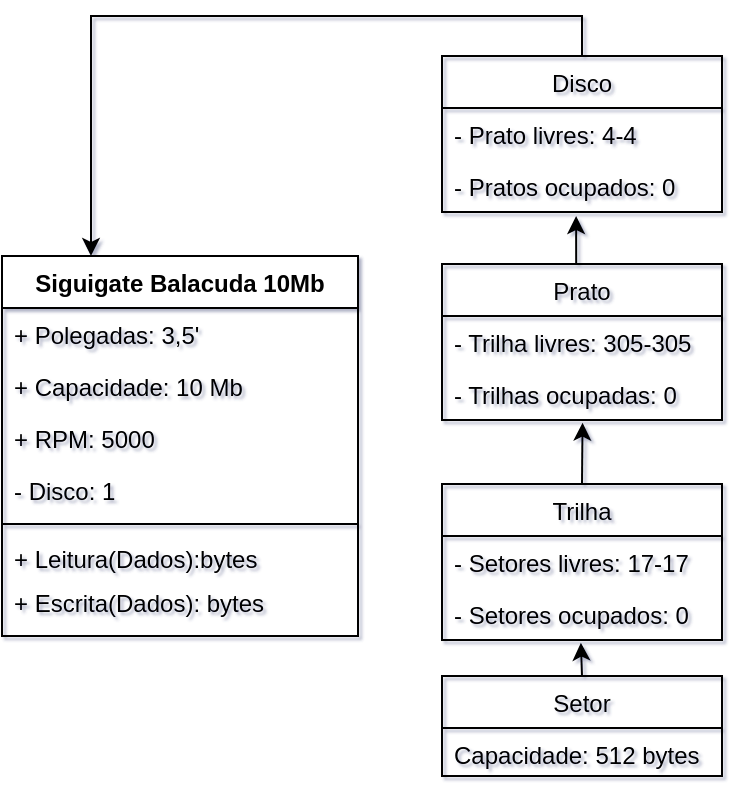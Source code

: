 <mxfile version="20.2.7" type="github">
  <diagram name="Page-1" id="b5b7bab2-c9e2-2cf4-8b2a-24fd1a2a6d21">
    <mxGraphModel dx="723" dy="405" grid="1" gridSize="10" guides="1" tooltips="1" connect="1" arrows="1" fold="1" page="1" pageScale="1" pageWidth="827" pageHeight="1169" math="0" shadow="1">
      <root>
        <mxCell id="0" />
        <mxCell id="1" parent="0" />
        <mxCell id="tznUTwWEu6ILu5F7X-mW-97" style="edgeStyle=orthogonalEdgeStyle;rounded=0;orthogonalLoop=1;jettySize=auto;html=1;exitX=0;exitY=0;exitDx=70;exitDy=32;exitPerimeter=0;entryX=0;entryY=0;entryDx=0;entryDy=32;entryPerimeter=0;" parent="1" edge="1">
          <mxGeometry relative="1" as="geometry">
            <mxPoint x="195" y="932.0" as="sourcePoint" />
            <Array as="points">
              <mxPoint x="215" y="932" />
              <mxPoint x="215" y="970" />
              <mxPoint x="20" y="970" />
              <mxPoint x="20" y="1022" />
            </Array>
          </mxGeometry>
        </mxCell>
        <mxCell id="tznUTwWEu6ILu5F7X-mW-99" style="edgeStyle=orthogonalEdgeStyle;rounded=0;orthogonalLoop=1;jettySize=auto;html=1;exitX=0;exitY=0;exitDx=70;exitDy=32;exitPerimeter=0;entryX=0;entryY=0;entryDx=0;entryDy=32;entryPerimeter=0;" parent="1" edge="1">
          <mxGeometry relative="1" as="geometry">
            <mxPoint x="195" y="1022.0" as="sourcePoint" />
            <Array as="points">
              <mxPoint x="215" y="1022" />
              <mxPoint x="215" y="1060" />
              <mxPoint x="20" y="1060" />
              <mxPoint x="20" y="1112" />
            </Array>
          </mxGeometry>
        </mxCell>
        <mxCell id="tznUTwWEu6ILu5F7X-mW-104" value="Disco" style="swimlane;fontStyle=0;childLayout=stackLayout;horizontal=1;startSize=26;fillColor=none;horizontalStack=0;resizeParent=1;resizeParentMax=0;resizeLast=0;collapsible=1;marginBottom=0;" parent="1" vertex="1">
          <mxGeometry x="240" y="40" width="140" height="78" as="geometry">
            <mxRectangle x="640" y="190" width="70" height="30" as="alternateBounds" />
          </mxGeometry>
        </mxCell>
        <mxCell id="tznUTwWEu6ILu5F7X-mW-105" value="- Prato livres: 4-4" style="text;strokeColor=none;fillColor=none;align=left;verticalAlign=top;spacingLeft=4;spacingRight=4;overflow=hidden;rotatable=0;points=[[0,0.5],[1,0.5]];portConstraint=eastwest;" parent="tznUTwWEu6ILu5F7X-mW-104" vertex="1">
          <mxGeometry y="26" width="140" height="26" as="geometry" />
        </mxCell>
        <mxCell id="tznUTwWEu6ILu5F7X-mW-128" value="- Pratos ocupados: 0" style="text;strokeColor=none;fillColor=none;align=left;verticalAlign=top;spacingLeft=4;spacingRight=4;overflow=hidden;rotatable=0;points=[[0,0.5],[1,0.5]];portConstraint=eastwest;" parent="tznUTwWEu6ILu5F7X-mW-104" vertex="1">
          <mxGeometry y="52" width="140" height="26" as="geometry" />
        </mxCell>
        <mxCell id="tznUTwWEu6ILu5F7X-mW-108" value="Prato" style="swimlane;fontStyle=0;childLayout=stackLayout;horizontal=1;startSize=26;fillColor=none;horizontalStack=0;resizeParent=1;resizeParentMax=0;resizeLast=0;collapsible=1;marginBottom=0;" parent="1" vertex="1">
          <mxGeometry x="240" y="144" width="140" height="78" as="geometry">
            <mxRectangle x="640" y="260" width="70" height="30" as="alternateBounds" />
          </mxGeometry>
        </mxCell>
        <mxCell id="tznUTwWEu6ILu5F7X-mW-109" value="- Trilha livres: 305-305" style="text;strokeColor=none;fillColor=none;align=left;verticalAlign=top;spacingLeft=4;spacingRight=4;overflow=hidden;rotatable=0;points=[[0,0.5],[1,0.5]];portConstraint=eastwest;" parent="tznUTwWEu6ILu5F7X-mW-108" vertex="1">
          <mxGeometry y="26" width="140" height="26" as="geometry" />
        </mxCell>
        <mxCell id="tznUTwWEu6ILu5F7X-mW-127" value="- Trilhas ocupadas: 0" style="text;strokeColor=none;fillColor=none;align=left;verticalAlign=top;spacingLeft=4;spacingRight=4;overflow=hidden;rotatable=0;points=[[0,0.5],[1,0.5]];portConstraint=eastwest;" parent="tznUTwWEu6ILu5F7X-mW-108" vertex="1">
          <mxGeometry y="52" width="140" height="26" as="geometry" />
        </mxCell>
        <mxCell id="tznUTwWEu6ILu5F7X-mW-114" value="Trilha" style="swimlane;fontStyle=0;childLayout=stackLayout;horizontal=1;startSize=26;fillColor=none;horizontalStack=0;resizeParent=1;resizeParentMax=0;resizeLast=0;collapsible=1;marginBottom=0;" parent="1" vertex="1">
          <mxGeometry x="240" y="254" width="140" height="78" as="geometry">
            <mxRectangle x="240" y="254" width="70" height="30" as="alternateBounds" />
          </mxGeometry>
        </mxCell>
        <mxCell id="tznUTwWEu6ILu5F7X-mW-115" value="- Setores livres: 17-17" style="text;strokeColor=none;fillColor=none;align=left;verticalAlign=top;spacingLeft=4;spacingRight=4;overflow=hidden;rotatable=0;points=[[0,0.5],[1,0.5]];portConstraint=eastwest;" parent="tznUTwWEu6ILu5F7X-mW-114" vertex="1">
          <mxGeometry y="26" width="140" height="26" as="geometry" />
        </mxCell>
        <mxCell id="tznUTwWEu6ILu5F7X-mW-126" value="- Setores ocupados: 0" style="text;strokeColor=none;fillColor=none;align=left;verticalAlign=top;spacingLeft=4;spacingRight=4;overflow=hidden;rotatable=0;points=[[0,0.5],[1,0.5]];portConstraint=eastwest;" parent="tznUTwWEu6ILu5F7X-mW-114" vertex="1">
          <mxGeometry y="52" width="140" height="26" as="geometry" />
        </mxCell>
        <mxCell id="tznUTwWEu6ILu5F7X-mW-140" style="edgeStyle=orthogonalEdgeStyle;rounded=0;orthogonalLoop=1;jettySize=auto;html=1;exitX=0.5;exitY=0;exitDx=0;exitDy=0;entryX=0.25;entryY=0;entryDx=0;entryDy=0;" parent="1" source="tznUTwWEu6ILu5F7X-mW-104" target="tznUTwWEu6ILu5F7X-mW-136" edge="1">
          <mxGeometry relative="1" as="geometry" />
        </mxCell>
        <mxCell id="tznUTwWEu6ILu5F7X-mW-136" value="Siguigate Balacuda 10Mb" style="swimlane;fontStyle=1;align=center;verticalAlign=top;childLayout=stackLayout;horizontal=1;startSize=26;horizontalStack=0;resizeParent=1;resizeParentMax=0;resizeLast=0;collapsible=1;marginBottom=0;" parent="1" vertex="1">
          <mxGeometry x="20" y="140" width="178" height="190" as="geometry" />
        </mxCell>
        <mxCell id="tznUTwWEu6ILu5F7X-mW-101" value="+ Polegadas: 3,5&#39;" style="text;strokeColor=none;fillColor=none;align=left;verticalAlign=top;spacingLeft=4;spacingRight=4;overflow=hidden;rotatable=0;points=[[0,0.5],[1,0.5]];portConstraint=eastwest;" parent="tznUTwWEu6ILu5F7X-mW-136" vertex="1">
          <mxGeometry y="26" width="178" height="26" as="geometry" />
        </mxCell>
        <mxCell id="tznUTwWEu6ILu5F7X-mW-102" value="+ Capacidade: 10 Mb" style="text;strokeColor=none;fillColor=none;align=left;verticalAlign=top;spacingLeft=4;spacingRight=4;overflow=hidden;rotatable=0;points=[[0,0.5],[1,0.5]];portConstraint=eastwest;" parent="tznUTwWEu6ILu5F7X-mW-136" vertex="1">
          <mxGeometry y="52" width="178" height="26" as="geometry" />
        </mxCell>
        <mxCell id="tznUTwWEu6ILu5F7X-mW-103" value="+ RPM: 5000" style="text;strokeColor=none;fillColor=none;align=left;verticalAlign=top;spacingLeft=4;spacingRight=4;overflow=hidden;rotatable=0;points=[[0,0.5],[1,0.5]];portConstraint=eastwest;" parent="tznUTwWEu6ILu5F7X-mW-136" vertex="1">
          <mxGeometry y="78" width="178" height="26" as="geometry" />
        </mxCell>
        <mxCell id="tznUTwWEu6ILu5F7X-mW-113" value="- Disco: 1" style="text;strokeColor=none;fillColor=none;align=left;verticalAlign=top;spacingLeft=4;spacingRight=4;overflow=hidden;rotatable=0;points=[[0,0.5],[1,0.5]];portConstraint=eastwest;" parent="tznUTwWEu6ILu5F7X-mW-136" vertex="1">
          <mxGeometry y="104" width="178" height="26" as="geometry" />
        </mxCell>
        <mxCell id="tznUTwWEu6ILu5F7X-mW-138" value="" style="line;strokeWidth=1;fillColor=none;align=left;verticalAlign=middle;spacingTop=-1;spacingLeft=3;spacingRight=3;rotatable=0;labelPosition=right;points=[];portConstraint=eastwest;" parent="tznUTwWEu6ILu5F7X-mW-136" vertex="1">
          <mxGeometry y="130" width="178" height="8" as="geometry" />
        </mxCell>
        <mxCell id="tznUTwWEu6ILu5F7X-mW-121" value="+ Leitura(Dados):bytes" style="text;strokeColor=none;fillColor=none;align=left;verticalAlign=top;spacingLeft=4;spacingRight=4;overflow=hidden;rotatable=0;points=[[0,0.5],[1,0.5]];portConstraint=eastwest;" parent="tznUTwWEu6ILu5F7X-mW-136" vertex="1">
          <mxGeometry y="138" width="178" height="22" as="geometry" />
        </mxCell>
        <mxCell id="CHgIBsNWmnSh6Vf6ltw3-12" value="+ Escrita(Dados): bytes" style="text;strokeColor=none;fillColor=none;align=left;verticalAlign=top;spacingLeft=4;spacingRight=4;overflow=hidden;rotatable=0;points=[[0,0.5],[1,0.5]];portConstraint=eastwest;fontFamily=Helvetica;fontSize=12;fontColor=default;startSize=26;" vertex="1" parent="tznUTwWEu6ILu5F7X-mW-136">
          <mxGeometry y="160" width="178" height="30" as="geometry" />
        </mxCell>
        <mxCell id="tznUTwWEu6ILu5F7X-mW-141" value="Setor" style="swimlane;fontStyle=0;childLayout=stackLayout;horizontal=1;startSize=26;fillColor=none;horizontalStack=0;resizeParent=1;resizeParentMax=0;resizeLast=0;collapsible=1;marginBottom=0;" parent="1" vertex="1">
          <mxGeometry x="240" y="350" width="140" height="50" as="geometry" />
        </mxCell>
        <mxCell id="tznUTwWEu6ILu5F7X-mW-119" value="Capacidade: 512 bytes" style="text;strokeColor=none;fillColor=none;align=left;verticalAlign=top;spacingLeft=4;spacingRight=4;overflow=hidden;rotatable=0;points=[[0,0.5],[1,0.5]];portConstraint=eastwest;" parent="tznUTwWEu6ILu5F7X-mW-141" vertex="1">
          <mxGeometry y="26" width="140" height="24" as="geometry" />
        </mxCell>
        <mxCell id="tznUTwWEu6ILu5F7X-mW-123" style="edgeStyle=orthogonalEdgeStyle;rounded=0;orthogonalLoop=1;jettySize=auto;html=1;exitX=0.5;exitY=0;exitDx=0;exitDy=0;entryX=0.479;entryY=1.077;entryDx=0;entryDy=0;entryPerimeter=0;" parent="1" source="tznUTwWEu6ILu5F7X-mW-108" target="tznUTwWEu6ILu5F7X-mW-128" edge="1">
          <mxGeometry relative="1" as="geometry" />
        </mxCell>
        <mxCell id="tznUTwWEu6ILu5F7X-mW-124" style="edgeStyle=orthogonalEdgeStyle;rounded=0;orthogonalLoop=1;jettySize=auto;html=1;exitX=0.5;exitY=0;exitDx=0;exitDy=0;entryX=0.502;entryY=1.051;entryDx=0;entryDy=0;entryPerimeter=0;" parent="1" source="tznUTwWEu6ILu5F7X-mW-114" target="tznUTwWEu6ILu5F7X-mW-127" edge="1">
          <mxGeometry relative="1" as="geometry" />
        </mxCell>
        <mxCell id="tznUTwWEu6ILu5F7X-mW-145" style="edgeStyle=orthogonalEdgeStyle;rounded=0;orthogonalLoop=1;jettySize=auto;html=1;exitX=0.5;exitY=0;exitDx=0;exitDy=0;entryX=0.496;entryY=1.051;entryDx=0;entryDy=0;entryPerimeter=0;" parent="1" source="tznUTwWEu6ILu5F7X-mW-141" target="tznUTwWEu6ILu5F7X-mW-126" edge="1">
          <mxGeometry relative="1" as="geometry" />
        </mxCell>
      </root>
    </mxGraphModel>
  </diagram>
</mxfile>
